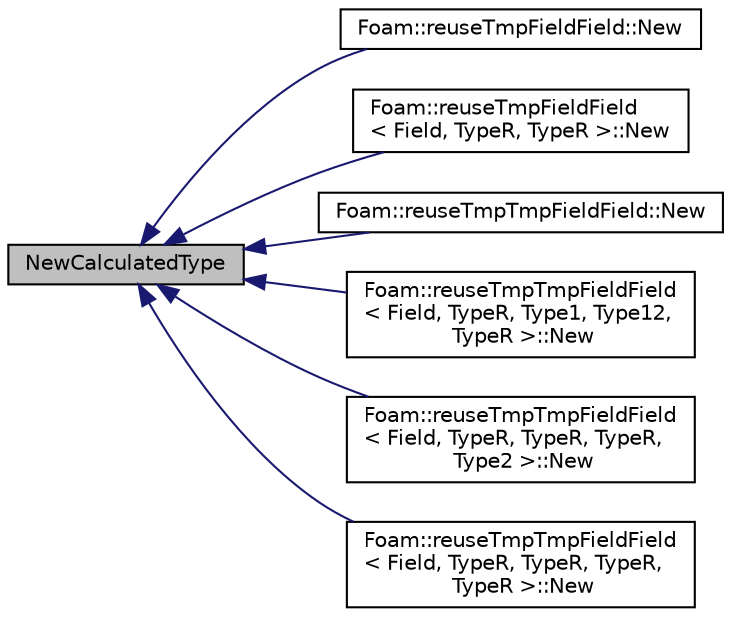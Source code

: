 digraph "NewCalculatedType"
{
  bgcolor="transparent";
  edge [fontname="Helvetica",fontsize="10",labelfontname="Helvetica",labelfontsize="10"];
  node [fontname="Helvetica",fontsize="10",shape=record];
  rankdir="LR";
  Node19 [label="NewCalculatedType",height=0.2,width=0.4,color="black", fillcolor="grey75", style="filled", fontcolor="black"];
  Node19 -> Node20 [dir="back",color="midnightblue",fontsize="10",style="solid",fontname="Helvetica"];
  Node20 [label="Foam::reuseTmpFieldField::New",height=0.2,width=0.4,color="black",URL="$a27533.html#ae5826131372df1dc4d9cc68d195ea4d8"];
  Node19 -> Node21 [dir="back",color="midnightblue",fontsize="10",style="solid",fontname="Helvetica"];
  Node21 [label="Foam::reuseTmpFieldField\l\< Field, TypeR, TypeR \>::New",height=0.2,width=0.4,color="black",URL="$a27537.html#ad2dd157e3fab393550651b5853c85bb8"];
  Node19 -> Node22 [dir="back",color="midnightblue",fontsize="10",style="solid",fontname="Helvetica"];
  Node22 [label="Foam::reuseTmpTmpFieldField::New",height=0.2,width=0.4,color="black",URL="$a27541.html#ae452ce0e9ba552f9e76ca2d339b497ff"];
  Node19 -> Node23 [dir="back",color="midnightblue",fontsize="10",style="solid",fontname="Helvetica"];
  Node23 [label="Foam::reuseTmpTmpFieldField\l\< Field, TypeR, Type1, Type12,\l TypeR \>::New",height=0.2,width=0.4,color="black",URL="$a27545.html#a3791848bd25e0788a9878b2be4522f78"];
  Node19 -> Node24 [dir="back",color="midnightblue",fontsize="10",style="solid",fontname="Helvetica"];
  Node24 [label="Foam::reuseTmpTmpFieldField\l\< Field, TypeR, TypeR, TypeR,\l Type2 \>::New",height=0.2,width=0.4,color="black",URL="$a27549.html#a679c906341d1ac5cf406d0eae7ef8831"];
  Node19 -> Node25 [dir="back",color="midnightblue",fontsize="10",style="solid",fontname="Helvetica"];
  Node25 [label="Foam::reuseTmpTmpFieldField\l\< Field, TypeR, TypeR, TypeR,\l TypeR \>::New",height=0.2,width=0.4,color="black",URL="$a27553.html#a6ee5a7701b26dab2c1cb52764bc5ce6c"];
}
